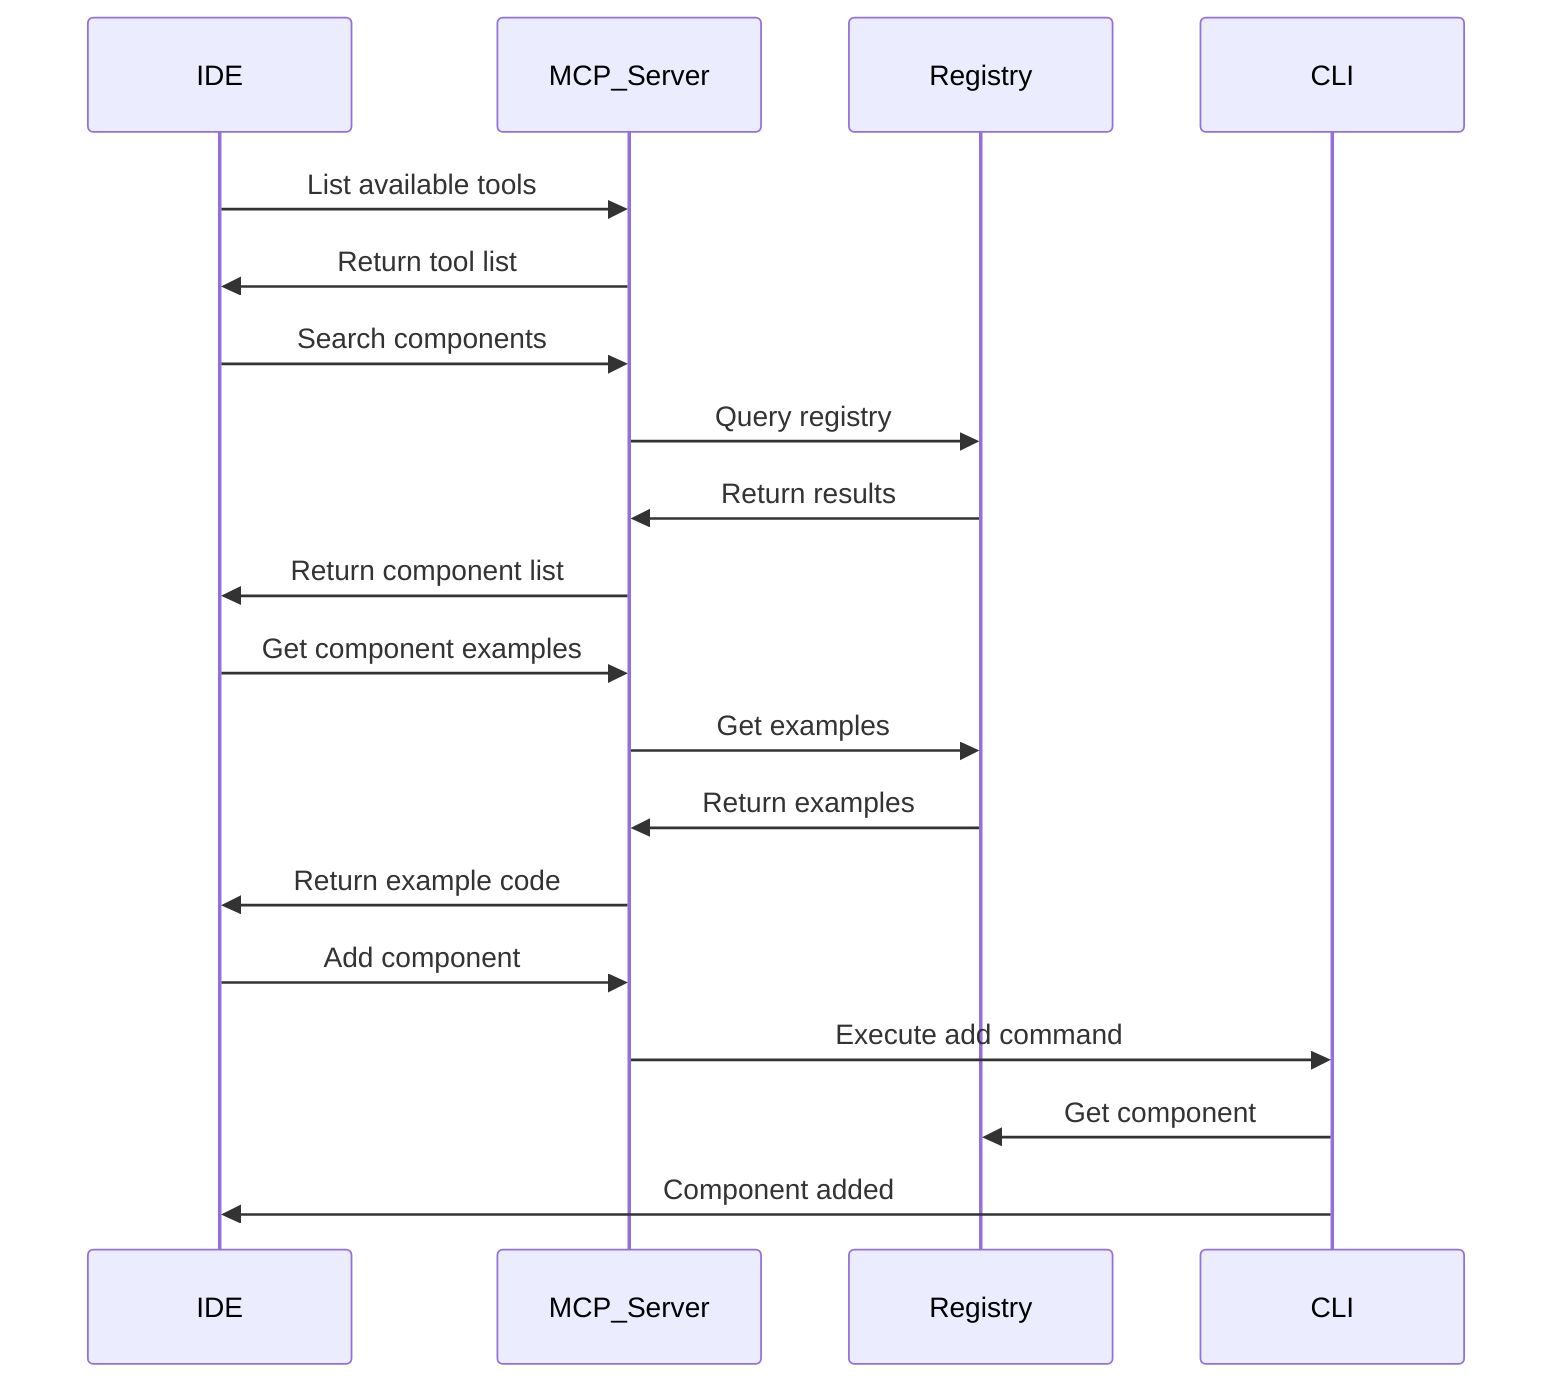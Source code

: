 sequenceDiagram
    participant IDE
    participant MCP_Server
    participant Registry
    participant CLI

    IDE->>MCP_Server: List available tools
    MCP_Server->>IDE: Return tool list

    IDE->>MCP_Server: Search components
    MCP_Server->>Registry: Query registry
    Registry->>MCP_Server: Return results
    MCP_Server->>IDE: Return component list

    IDE->>MCP_Server: Get component examples
    MCP_Server->>Registry: Get examples
    Registry->>MCP_Server: Return examples
    MCP_Server->>IDE: Return example code

    IDE->>MCP_Server: Add component
    MCP_Server->>CLI: Execute add command
    CLI->>Registry: Get component
    CLI->>IDE: Component added